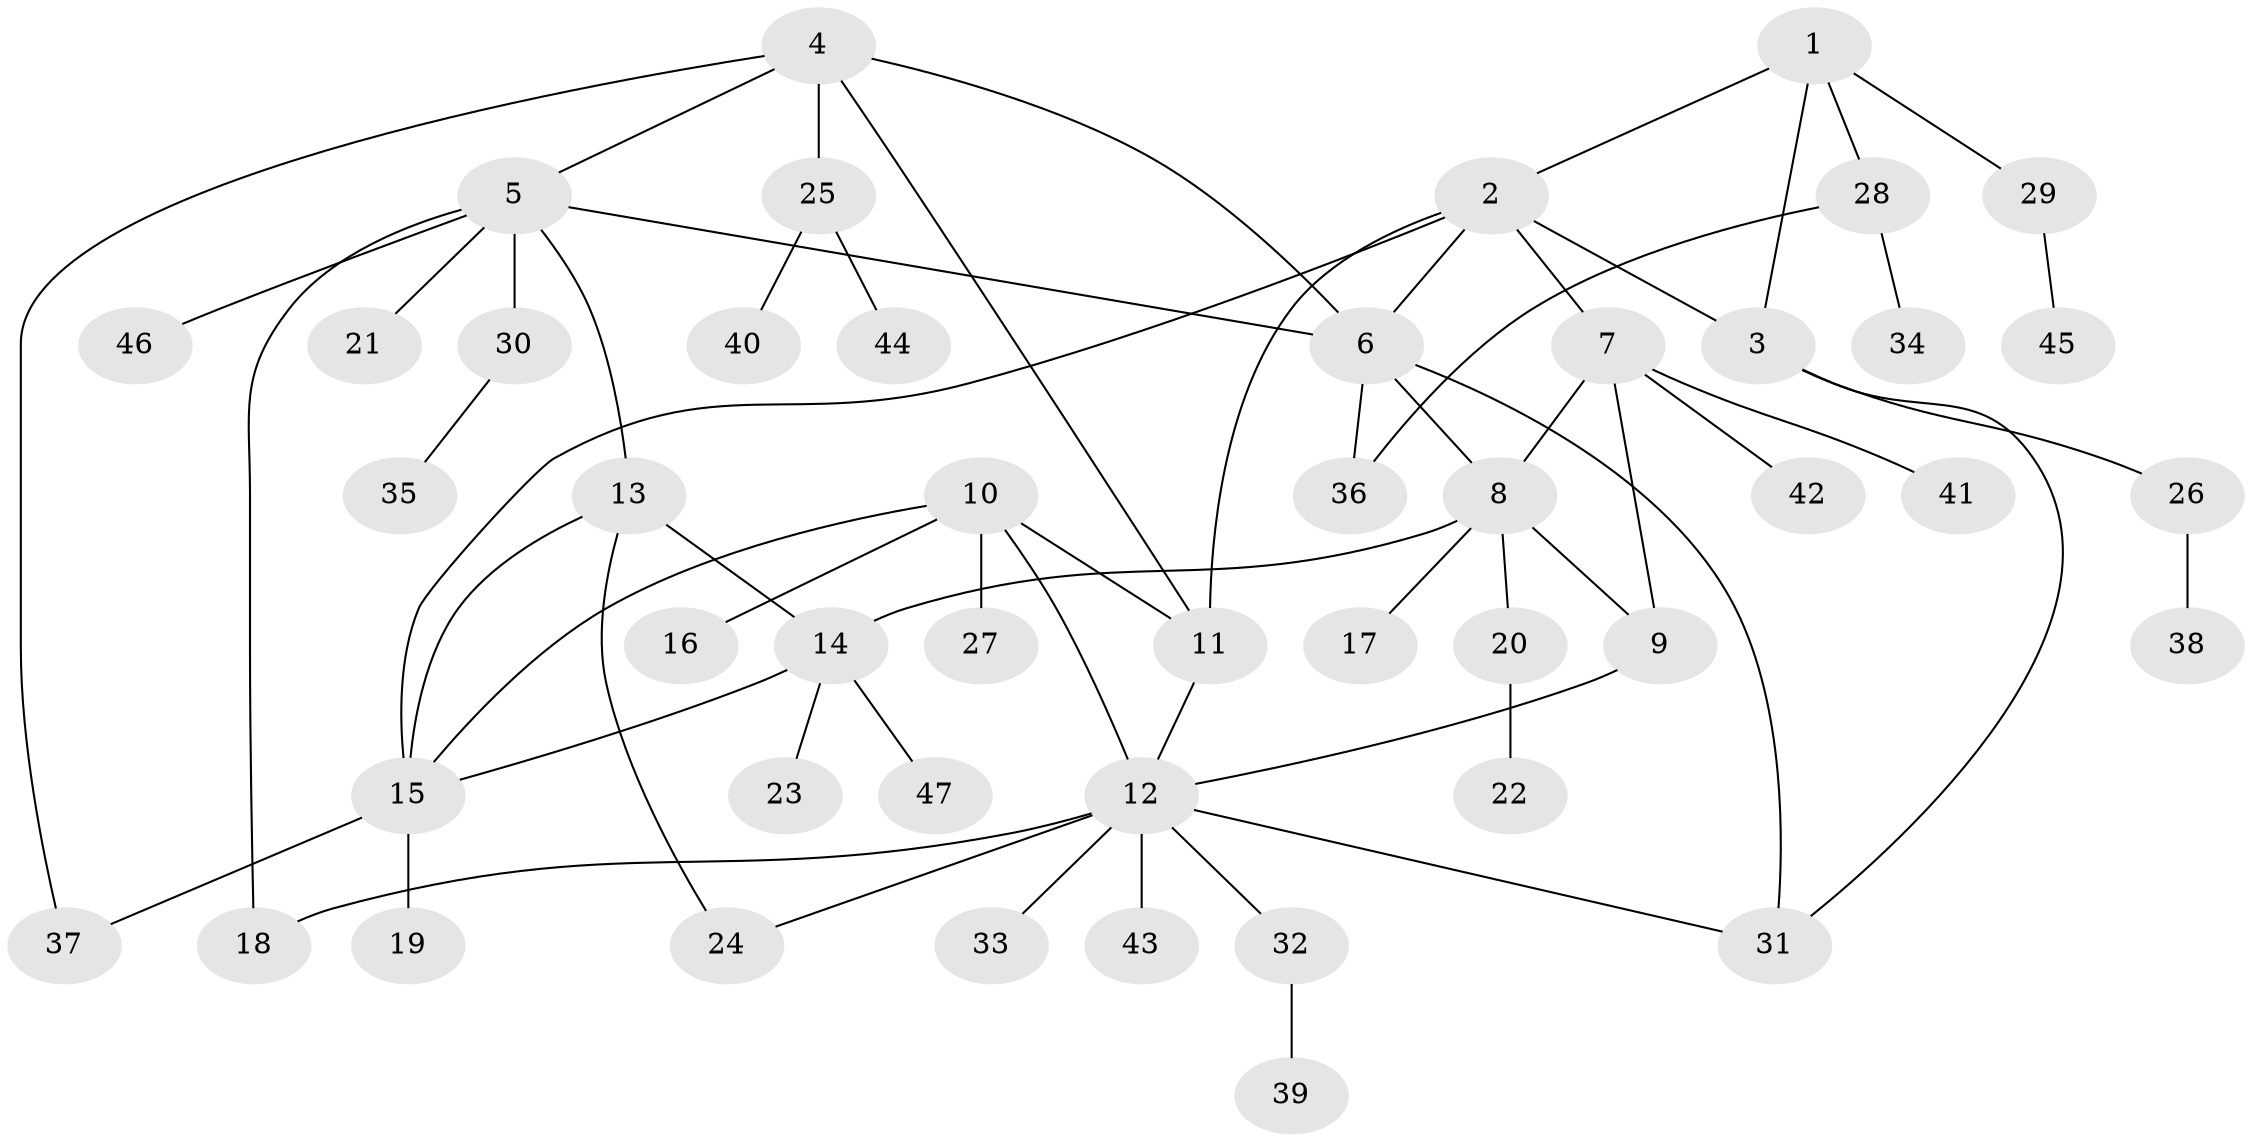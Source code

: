 // original degree distribution, {4: 0.04477611940298507, 7: 0.04477611940298507, 5: 0.05970149253731343, 8: 0.014925373134328358, 6: 0.04477611940298507, 3: 0.1044776119402985, 10: 0.014925373134328358, 1: 0.5074626865671642, 2: 0.16417910447761194}
// Generated by graph-tools (version 1.1) at 2025/52/03/04/25 22:52:41]
// undirected, 47 vertices, 63 edges
graph export_dot {
  node [color=gray90,style=filled];
  1;
  2;
  3;
  4;
  5;
  6;
  7;
  8;
  9;
  10;
  11;
  12;
  13;
  14;
  15;
  16;
  17;
  18;
  19;
  20;
  21;
  22;
  23;
  24;
  25;
  26;
  27;
  28;
  29;
  30;
  31;
  32;
  33;
  34;
  35;
  36;
  37;
  38;
  39;
  40;
  41;
  42;
  43;
  44;
  45;
  46;
  47;
  1 -- 2 [weight=1.0];
  1 -- 3 [weight=1.0];
  1 -- 28 [weight=1.0];
  1 -- 29 [weight=1.0];
  2 -- 3 [weight=1.0];
  2 -- 6 [weight=1.0];
  2 -- 7 [weight=1.0];
  2 -- 11 [weight=1.0];
  2 -- 15 [weight=1.0];
  3 -- 26 [weight=1.0];
  3 -- 31 [weight=1.0];
  4 -- 5 [weight=1.0];
  4 -- 6 [weight=1.0];
  4 -- 11 [weight=1.0];
  4 -- 25 [weight=1.0];
  4 -- 37 [weight=1.0];
  5 -- 6 [weight=1.0];
  5 -- 13 [weight=1.0];
  5 -- 18 [weight=1.0];
  5 -- 21 [weight=1.0];
  5 -- 30 [weight=1.0];
  5 -- 46 [weight=1.0];
  6 -- 8 [weight=1.0];
  6 -- 31 [weight=1.0];
  6 -- 36 [weight=1.0];
  7 -- 8 [weight=1.0];
  7 -- 9 [weight=1.0];
  7 -- 41 [weight=1.0];
  7 -- 42 [weight=1.0];
  8 -- 9 [weight=1.0];
  8 -- 14 [weight=1.0];
  8 -- 17 [weight=1.0];
  8 -- 20 [weight=1.0];
  9 -- 12 [weight=1.0];
  10 -- 11 [weight=1.0];
  10 -- 12 [weight=1.0];
  10 -- 15 [weight=1.0];
  10 -- 16 [weight=1.0];
  10 -- 27 [weight=1.0];
  11 -- 12 [weight=1.0];
  12 -- 18 [weight=1.0];
  12 -- 24 [weight=1.0];
  12 -- 31 [weight=1.0];
  12 -- 32 [weight=1.0];
  12 -- 33 [weight=1.0];
  12 -- 43 [weight=1.0];
  13 -- 14 [weight=1.0];
  13 -- 15 [weight=1.0];
  13 -- 24 [weight=1.0];
  14 -- 15 [weight=1.0];
  14 -- 23 [weight=1.0];
  14 -- 47 [weight=1.0];
  15 -- 19 [weight=1.0];
  15 -- 37 [weight=1.0];
  20 -- 22 [weight=1.0];
  25 -- 40 [weight=1.0];
  25 -- 44 [weight=1.0];
  26 -- 38 [weight=1.0];
  28 -- 34 [weight=1.0];
  28 -- 36 [weight=1.0];
  29 -- 45 [weight=1.0];
  30 -- 35 [weight=1.0];
  32 -- 39 [weight=1.0];
}
